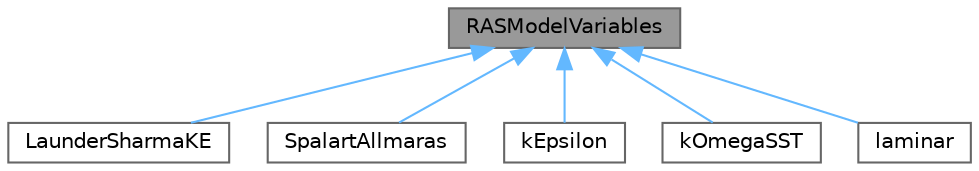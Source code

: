 digraph "RASModelVariables"
{
 // LATEX_PDF_SIZE
  bgcolor="transparent";
  edge [fontname=Helvetica,fontsize=10,labelfontname=Helvetica,labelfontsize=10];
  node [fontname=Helvetica,fontsize=10,shape=box,height=0.2,width=0.4];
  Node1 [id="Node000001",label="RASModelVariables",height=0.2,width=0.4,color="gray40", fillcolor="grey60", style="filled", fontcolor="black",tooltip="Abstract base class for objective functions. No point in making this runTime selectable since its chi..."];
  Node1 -> Node2 [id="edge1_Node000001_Node000002",dir="back",color="steelblue1",style="solid",tooltip=" "];
  Node2 [id="Node000002",label="LaunderSharmaKE",height=0.2,width=0.4,color="gray40", fillcolor="white", style="filled",URL="$classFoam_1_1incompressible_1_1RASVariables_1_1LaunderSharmaKE.html",tooltip=" "];
  Node1 -> Node3 [id="edge2_Node000001_Node000003",dir="back",color="steelblue1",style="solid",tooltip=" "];
  Node3 [id="Node000003",label="SpalartAllmaras",height=0.2,width=0.4,color="gray40", fillcolor="white", style="filled",URL="$classFoam_1_1incompressible_1_1RASVariables_1_1SpalartAllmaras.html",tooltip=" "];
  Node1 -> Node4 [id="edge3_Node000001_Node000004",dir="back",color="steelblue1",style="solid",tooltip=" "];
  Node4 [id="Node000004",label="kEpsilon",height=0.2,width=0.4,color="gray40", fillcolor="white", style="filled",URL="$classFoam_1_1incompressible_1_1RASVariables_1_1kEpsilon.html",tooltip=" "];
  Node1 -> Node5 [id="edge4_Node000001_Node000005",dir="back",color="steelblue1",style="solid",tooltip=" "];
  Node5 [id="Node000005",label="kOmegaSST",height=0.2,width=0.4,color="gray40", fillcolor="white", style="filled",URL="$classFoam_1_1incompressible_1_1RASVariables_1_1kOmegaSST.html",tooltip=" "];
  Node1 -> Node6 [id="edge5_Node000001_Node000006",dir="back",color="steelblue1",style="solid",tooltip=" "];
  Node6 [id="Node000006",label="laminar",height=0.2,width=0.4,color="gray40", fillcolor="white", style="filled",URL="$classFoam_1_1incompressible_1_1RASVariables_1_1laminar.html",tooltip=" "];
}
